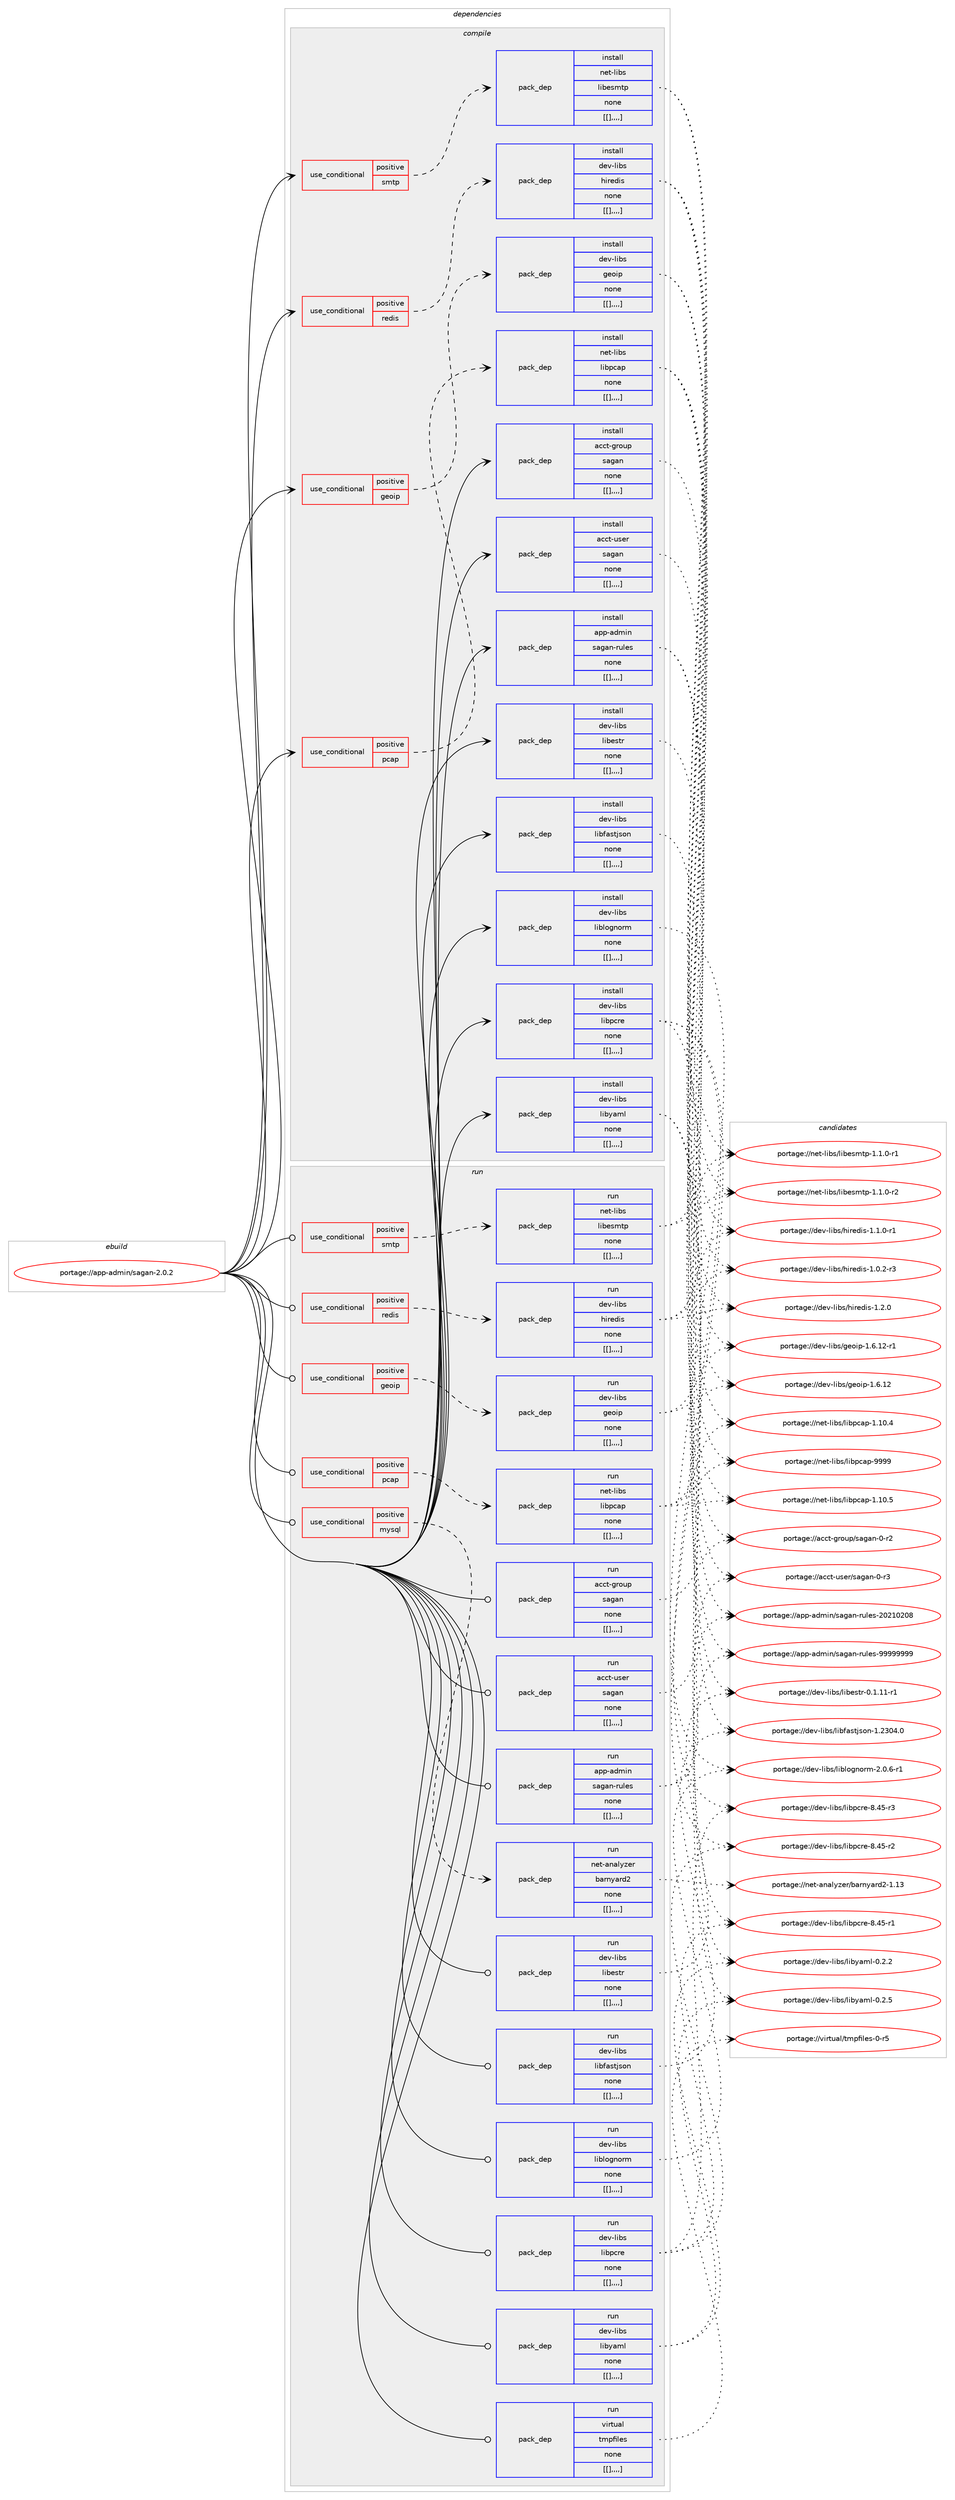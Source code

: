 digraph prolog {

# *************
# Graph options
# *************

newrank=true;
concentrate=true;
compound=true;
graph [rankdir=LR,fontname=Helvetica,fontsize=10,ranksep=1.5];#, ranksep=2.5, nodesep=0.2];
edge  [arrowhead=vee];
node  [fontname=Helvetica,fontsize=10];

# **********
# The ebuild
# **********

subgraph cluster_leftcol {
color=gray;
label=<<i>ebuild</i>>;
id [label="portage://app-admin/sagan-2.0.2", color=red, width=4, href="../app-admin/sagan-2.0.2.svg"];
}

# ****************
# The dependencies
# ****************

subgraph cluster_midcol {
color=gray;
label=<<i>dependencies</i>>;
subgraph cluster_compile {
fillcolor="#eeeeee";
style=filled;
label=<<i>compile</i>>;
subgraph cond1257 {
dependency4890 [label=<<TABLE BORDER="0" CELLBORDER="1" CELLSPACING="0" CELLPADDING="4"><TR><TD ROWSPAN="3" CELLPADDING="10">use_conditional</TD></TR><TR><TD>positive</TD></TR><TR><TD>geoip</TD></TR></TABLE>>, shape=none, color=red];
subgraph pack3614 {
dependency4891 [label=<<TABLE BORDER="0" CELLBORDER="1" CELLSPACING="0" CELLPADDING="4" WIDTH="220"><TR><TD ROWSPAN="6" CELLPADDING="30">pack_dep</TD></TR><TR><TD WIDTH="110">install</TD></TR><TR><TD>dev-libs</TD></TR><TR><TD>geoip</TD></TR><TR><TD>none</TD></TR><TR><TD>[[],,,,]</TD></TR></TABLE>>, shape=none, color=blue];
}
dependency4890:e -> dependency4891:w [weight=20,style="dashed",arrowhead="vee"];
}
id:e -> dependency4890:w [weight=20,style="solid",arrowhead="vee"];
subgraph cond1258 {
dependency4892 [label=<<TABLE BORDER="0" CELLBORDER="1" CELLSPACING="0" CELLPADDING="4"><TR><TD ROWSPAN="3" CELLPADDING="10">use_conditional</TD></TR><TR><TD>positive</TD></TR><TR><TD>pcap</TD></TR></TABLE>>, shape=none, color=red];
subgraph pack3615 {
dependency4893 [label=<<TABLE BORDER="0" CELLBORDER="1" CELLSPACING="0" CELLPADDING="4" WIDTH="220"><TR><TD ROWSPAN="6" CELLPADDING="30">pack_dep</TD></TR><TR><TD WIDTH="110">install</TD></TR><TR><TD>net-libs</TD></TR><TR><TD>libpcap</TD></TR><TR><TD>none</TD></TR><TR><TD>[[],,,,]</TD></TR></TABLE>>, shape=none, color=blue];
}
dependency4892:e -> dependency4893:w [weight=20,style="dashed",arrowhead="vee"];
}
id:e -> dependency4892:w [weight=20,style="solid",arrowhead="vee"];
subgraph cond1259 {
dependency4894 [label=<<TABLE BORDER="0" CELLBORDER="1" CELLSPACING="0" CELLPADDING="4"><TR><TD ROWSPAN="3" CELLPADDING="10">use_conditional</TD></TR><TR><TD>positive</TD></TR><TR><TD>redis</TD></TR></TABLE>>, shape=none, color=red];
subgraph pack3616 {
dependency4895 [label=<<TABLE BORDER="0" CELLBORDER="1" CELLSPACING="0" CELLPADDING="4" WIDTH="220"><TR><TD ROWSPAN="6" CELLPADDING="30">pack_dep</TD></TR><TR><TD WIDTH="110">install</TD></TR><TR><TD>dev-libs</TD></TR><TR><TD>hiredis</TD></TR><TR><TD>none</TD></TR><TR><TD>[[],,,,]</TD></TR></TABLE>>, shape=none, color=blue];
}
dependency4894:e -> dependency4895:w [weight=20,style="dashed",arrowhead="vee"];
}
id:e -> dependency4894:w [weight=20,style="solid",arrowhead="vee"];
subgraph cond1260 {
dependency4896 [label=<<TABLE BORDER="0" CELLBORDER="1" CELLSPACING="0" CELLPADDING="4"><TR><TD ROWSPAN="3" CELLPADDING="10">use_conditional</TD></TR><TR><TD>positive</TD></TR><TR><TD>smtp</TD></TR></TABLE>>, shape=none, color=red];
subgraph pack3617 {
dependency4897 [label=<<TABLE BORDER="0" CELLBORDER="1" CELLSPACING="0" CELLPADDING="4" WIDTH="220"><TR><TD ROWSPAN="6" CELLPADDING="30">pack_dep</TD></TR><TR><TD WIDTH="110">install</TD></TR><TR><TD>net-libs</TD></TR><TR><TD>libesmtp</TD></TR><TR><TD>none</TD></TR><TR><TD>[[],,,,]</TD></TR></TABLE>>, shape=none, color=blue];
}
dependency4896:e -> dependency4897:w [weight=20,style="dashed",arrowhead="vee"];
}
id:e -> dependency4896:w [weight=20,style="solid",arrowhead="vee"];
subgraph pack3618 {
dependency4898 [label=<<TABLE BORDER="0" CELLBORDER="1" CELLSPACING="0" CELLPADDING="4" WIDTH="220"><TR><TD ROWSPAN="6" CELLPADDING="30">pack_dep</TD></TR><TR><TD WIDTH="110">install</TD></TR><TR><TD>acct-group</TD></TR><TR><TD>sagan</TD></TR><TR><TD>none</TD></TR><TR><TD>[[],,,,]</TD></TR></TABLE>>, shape=none, color=blue];
}
id:e -> dependency4898:w [weight=20,style="solid",arrowhead="vee"];
subgraph pack3619 {
dependency4899 [label=<<TABLE BORDER="0" CELLBORDER="1" CELLSPACING="0" CELLPADDING="4" WIDTH="220"><TR><TD ROWSPAN="6" CELLPADDING="30">pack_dep</TD></TR><TR><TD WIDTH="110">install</TD></TR><TR><TD>acct-user</TD></TR><TR><TD>sagan</TD></TR><TR><TD>none</TD></TR><TR><TD>[[],,,,]</TD></TR></TABLE>>, shape=none, color=blue];
}
id:e -> dependency4899:w [weight=20,style="solid",arrowhead="vee"];
subgraph pack3620 {
dependency4900 [label=<<TABLE BORDER="0" CELLBORDER="1" CELLSPACING="0" CELLPADDING="4" WIDTH="220"><TR><TD ROWSPAN="6" CELLPADDING="30">pack_dep</TD></TR><TR><TD WIDTH="110">install</TD></TR><TR><TD>app-admin</TD></TR><TR><TD>sagan-rules</TD></TR><TR><TD>none</TD></TR><TR><TD>[[],,,,]</TD></TR></TABLE>>, shape=none, color=blue];
}
id:e -> dependency4900:w [weight=20,style="solid",arrowhead="vee"];
subgraph pack3621 {
dependency4901 [label=<<TABLE BORDER="0" CELLBORDER="1" CELLSPACING="0" CELLPADDING="4" WIDTH="220"><TR><TD ROWSPAN="6" CELLPADDING="30">pack_dep</TD></TR><TR><TD WIDTH="110">install</TD></TR><TR><TD>dev-libs</TD></TR><TR><TD>libestr</TD></TR><TR><TD>none</TD></TR><TR><TD>[[],,,,]</TD></TR></TABLE>>, shape=none, color=blue];
}
id:e -> dependency4901:w [weight=20,style="solid",arrowhead="vee"];
subgraph pack3622 {
dependency4902 [label=<<TABLE BORDER="0" CELLBORDER="1" CELLSPACING="0" CELLPADDING="4" WIDTH="220"><TR><TD ROWSPAN="6" CELLPADDING="30">pack_dep</TD></TR><TR><TD WIDTH="110">install</TD></TR><TR><TD>dev-libs</TD></TR><TR><TD>libfastjson</TD></TR><TR><TD>none</TD></TR><TR><TD>[[],,,,]</TD></TR></TABLE>>, shape=none, color=blue];
}
id:e -> dependency4902:w [weight=20,style="solid",arrowhead="vee"];
subgraph pack3623 {
dependency4903 [label=<<TABLE BORDER="0" CELLBORDER="1" CELLSPACING="0" CELLPADDING="4" WIDTH="220"><TR><TD ROWSPAN="6" CELLPADDING="30">pack_dep</TD></TR><TR><TD WIDTH="110">install</TD></TR><TR><TD>dev-libs</TD></TR><TR><TD>liblognorm</TD></TR><TR><TD>none</TD></TR><TR><TD>[[],,,,]</TD></TR></TABLE>>, shape=none, color=blue];
}
id:e -> dependency4903:w [weight=20,style="solid",arrowhead="vee"];
subgraph pack3624 {
dependency4904 [label=<<TABLE BORDER="0" CELLBORDER="1" CELLSPACING="0" CELLPADDING="4" WIDTH="220"><TR><TD ROWSPAN="6" CELLPADDING="30">pack_dep</TD></TR><TR><TD WIDTH="110">install</TD></TR><TR><TD>dev-libs</TD></TR><TR><TD>libpcre</TD></TR><TR><TD>none</TD></TR><TR><TD>[[],,,,]</TD></TR></TABLE>>, shape=none, color=blue];
}
id:e -> dependency4904:w [weight=20,style="solid",arrowhead="vee"];
subgraph pack3625 {
dependency4905 [label=<<TABLE BORDER="0" CELLBORDER="1" CELLSPACING="0" CELLPADDING="4" WIDTH="220"><TR><TD ROWSPAN="6" CELLPADDING="30">pack_dep</TD></TR><TR><TD WIDTH="110">install</TD></TR><TR><TD>dev-libs</TD></TR><TR><TD>libyaml</TD></TR><TR><TD>none</TD></TR><TR><TD>[[],,,,]</TD></TR></TABLE>>, shape=none, color=blue];
}
id:e -> dependency4905:w [weight=20,style="solid",arrowhead="vee"];
}
subgraph cluster_compileandrun {
fillcolor="#eeeeee";
style=filled;
label=<<i>compile and run</i>>;
}
subgraph cluster_run {
fillcolor="#eeeeee";
style=filled;
label=<<i>run</i>>;
subgraph cond1261 {
dependency4906 [label=<<TABLE BORDER="0" CELLBORDER="1" CELLSPACING="0" CELLPADDING="4"><TR><TD ROWSPAN="3" CELLPADDING="10">use_conditional</TD></TR><TR><TD>positive</TD></TR><TR><TD>geoip</TD></TR></TABLE>>, shape=none, color=red];
subgraph pack3626 {
dependency4907 [label=<<TABLE BORDER="0" CELLBORDER="1" CELLSPACING="0" CELLPADDING="4" WIDTH="220"><TR><TD ROWSPAN="6" CELLPADDING="30">pack_dep</TD></TR><TR><TD WIDTH="110">run</TD></TR><TR><TD>dev-libs</TD></TR><TR><TD>geoip</TD></TR><TR><TD>none</TD></TR><TR><TD>[[],,,,]</TD></TR></TABLE>>, shape=none, color=blue];
}
dependency4906:e -> dependency4907:w [weight=20,style="dashed",arrowhead="vee"];
}
id:e -> dependency4906:w [weight=20,style="solid",arrowhead="odot"];
subgraph cond1262 {
dependency4908 [label=<<TABLE BORDER="0" CELLBORDER="1" CELLSPACING="0" CELLPADDING="4"><TR><TD ROWSPAN="3" CELLPADDING="10">use_conditional</TD></TR><TR><TD>positive</TD></TR><TR><TD>mysql</TD></TR></TABLE>>, shape=none, color=red];
subgraph pack3627 {
dependency4909 [label=<<TABLE BORDER="0" CELLBORDER="1" CELLSPACING="0" CELLPADDING="4" WIDTH="220"><TR><TD ROWSPAN="6" CELLPADDING="30">pack_dep</TD></TR><TR><TD WIDTH="110">run</TD></TR><TR><TD>net-analyzer</TD></TR><TR><TD>barnyard2</TD></TR><TR><TD>none</TD></TR><TR><TD>[[],,,,]</TD></TR></TABLE>>, shape=none, color=blue];
}
dependency4908:e -> dependency4909:w [weight=20,style="dashed",arrowhead="vee"];
}
id:e -> dependency4908:w [weight=20,style="solid",arrowhead="odot"];
subgraph cond1263 {
dependency4910 [label=<<TABLE BORDER="0" CELLBORDER="1" CELLSPACING="0" CELLPADDING="4"><TR><TD ROWSPAN="3" CELLPADDING="10">use_conditional</TD></TR><TR><TD>positive</TD></TR><TR><TD>pcap</TD></TR></TABLE>>, shape=none, color=red];
subgraph pack3628 {
dependency4911 [label=<<TABLE BORDER="0" CELLBORDER="1" CELLSPACING="0" CELLPADDING="4" WIDTH="220"><TR><TD ROWSPAN="6" CELLPADDING="30">pack_dep</TD></TR><TR><TD WIDTH="110">run</TD></TR><TR><TD>net-libs</TD></TR><TR><TD>libpcap</TD></TR><TR><TD>none</TD></TR><TR><TD>[[],,,,]</TD></TR></TABLE>>, shape=none, color=blue];
}
dependency4910:e -> dependency4911:w [weight=20,style="dashed",arrowhead="vee"];
}
id:e -> dependency4910:w [weight=20,style="solid",arrowhead="odot"];
subgraph cond1264 {
dependency4912 [label=<<TABLE BORDER="0" CELLBORDER="1" CELLSPACING="0" CELLPADDING="4"><TR><TD ROWSPAN="3" CELLPADDING="10">use_conditional</TD></TR><TR><TD>positive</TD></TR><TR><TD>redis</TD></TR></TABLE>>, shape=none, color=red];
subgraph pack3629 {
dependency4913 [label=<<TABLE BORDER="0" CELLBORDER="1" CELLSPACING="0" CELLPADDING="4" WIDTH="220"><TR><TD ROWSPAN="6" CELLPADDING="30">pack_dep</TD></TR><TR><TD WIDTH="110">run</TD></TR><TR><TD>dev-libs</TD></TR><TR><TD>hiredis</TD></TR><TR><TD>none</TD></TR><TR><TD>[[],,,,]</TD></TR></TABLE>>, shape=none, color=blue];
}
dependency4912:e -> dependency4913:w [weight=20,style="dashed",arrowhead="vee"];
}
id:e -> dependency4912:w [weight=20,style="solid",arrowhead="odot"];
subgraph cond1265 {
dependency4914 [label=<<TABLE BORDER="0" CELLBORDER="1" CELLSPACING="0" CELLPADDING="4"><TR><TD ROWSPAN="3" CELLPADDING="10">use_conditional</TD></TR><TR><TD>positive</TD></TR><TR><TD>smtp</TD></TR></TABLE>>, shape=none, color=red];
subgraph pack3630 {
dependency4915 [label=<<TABLE BORDER="0" CELLBORDER="1" CELLSPACING="0" CELLPADDING="4" WIDTH="220"><TR><TD ROWSPAN="6" CELLPADDING="30">pack_dep</TD></TR><TR><TD WIDTH="110">run</TD></TR><TR><TD>net-libs</TD></TR><TR><TD>libesmtp</TD></TR><TR><TD>none</TD></TR><TR><TD>[[],,,,]</TD></TR></TABLE>>, shape=none, color=blue];
}
dependency4914:e -> dependency4915:w [weight=20,style="dashed",arrowhead="vee"];
}
id:e -> dependency4914:w [weight=20,style="solid",arrowhead="odot"];
subgraph pack3631 {
dependency4916 [label=<<TABLE BORDER="0" CELLBORDER="1" CELLSPACING="0" CELLPADDING="4" WIDTH="220"><TR><TD ROWSPAN="6" CELLPADDING="30">pack_dep</TD></TR><TR><TD WIDTH="110">run</TD></TR><TR><TD>acct-group</TD></TR><TR><TD>sagan</TD></TR><TR><TD>none</TD></TR><TR><TD>[[],,,,]</TD></TR></TABLE>>, shape=none, color=blue];
}
id:e -> dependency4916:w [weight=20,style="solid",arrowhead="odot"];
subgraph pack3632 {
dependency4917 [label=<<TABLE BORDER="0" CELLBORDER="1" CELLSPACING="0" CELLPADDING="4" WIDTH="220"><TR><TD ROWSPAN="6" CELLPADDING="30">pack_dep</TD></TR><TR><TD WIDTH="110">run</TD></TR><TR><TD>acct-user</TD></TR><TR><TD>sagan</TD></TR><TR><TD>none</TD></TR><TR><TD>[[],,,,]</TD></TR></TABLE>>, shape=none, color=blue];
}
id:e -> dependency4917:w [weight=20,style="solid",arrowhead="odot"];
subgraph pack3633 {
dependency4918 [label=<<TABLE BORDER="0" CELLBORDER="1" CELLSPACING="0" CELLPADDING="4" WIDTH="220"><TR><TD ROWSPAN="6" CELLPADDING="30">pack_dep</TD></TR><TR><TD WIDTH="110">run</TD></TR><TR><TD>app-admin</TD></TR><TR><TD>sagan-rules</TD></TR><TR><TD>none</TD></TR><TR><TD>[[],,,,]</TD></TR></TABLE>>, shape=none, color=blue];
}
id:e -> dependency4918:w [weight=20,style="solid",arrowhead="odot"];
subgraph pack3634 {
dependency4919 [label=<<TABLE BORDER="0" CELLBORDER="1" CELLSPACING="0" CELLPADDING="4" WIDTH="220"><TR><TD ROWSPAN="6" CELLPADDING="30">pack_dep</TD></TR><TR><TD WIDTH="110">run</TD></TR><TR><TD>dev-libs</TD></TR><TR><TD>libestr</TD></TR><TR><TD>none</TD></TR><TR><TD>[[],,,,]</TD></TR></TABLE>>, shape=none, color=blue];
}
id:e -> dependency4919:w [weight=20,style="solid",arrowhead="odot"];
subgraph pack3635 {
dependency4920 [label=<<TABLE BORDER="0" CELLBORDER="1" CELLSPACING="0" CELLPADDING="4" WIDTH="220"><TR><TD ROWSPAN="6" CELLPADDING="30">pack_dep</TD></TR><TR><TD WIDTH="110">run</TD></TR><TR><TD>dev-libs</TD></TR><TR><TD>libfastjson</TD></TR><TR><TD>none</TD></TR><TR><TD>[[],,,,]</TD></TR></TABLE>>, shape=none, color=blue];
}
id:e -> dependency4920:w [weight=20,style="solid",arrowhead="odot"];
subgraph pack3636 {
dependency4921 [label=<<TABLE BORDER="0" CELLBORDER="1" CELLSPACING="0" CELLPADDING="4" WIDTH="220"><TR><TD ROWSPAN="6" CELLPADDING="30">pack_dep</TD></TR><TR><TD WIDTH="110">run</TD></TR><TR><TD>dev-libs</TD></TR><TR><TD>liblognorm</TD></TR><TR><TD>none</TD></TR><TR><TD>[[],,,,]</TD></TR></TABLE>>, shape=none, color=blue];
}
id:e -> dependency4921:w [weight=20,style="solid",arrowhead="odot"];
subgraph pack3637 {
dependency4922 [label=<<TABLE BORDER="0" CELLBORDER="1" CELLSPACING="0" CELLPADDING="4" WIDTH="220"><TR><TD ROWSPAN="6" CELLPADDING="30">pack_dep</TD></TR><TR><TD WIDTH="110">run</TD></TR><TR><TD>dev-libs</TD></TR><TR><TD>libpcre</TD></TR><TR><TD>none</TD></TR><TR><TD>[[],,,,]</TD></TR></TABLE>>, shape=none, color=blue];
}
id:e -> dependency4922:w [weight=20,style="solid",arrowhead="odot"];
subgraph pack3638 {
dependency4923 [label=<<TABLE BORDER="0" CELLBORDER="1" CELLSPACING="0" CELLPADDING="4" WIDTH="220"><TR><TD ROWSPAN="6" CELLPADDING="30">pack_dep</TD></TR><TR><TD WIDTH="110">run</TD></TR><TR><TD>dev-libs</TD></TR><TR><TD>libyaml</TD></TR><TR><TD>none</TD></TR><TR><TD>[[],,,,]</TD></TR></TABLE>>, shape=none, color=blue];
}
id:e -> dependency4923:w [weight=20,style="solid",arrowhead="odot"];
subgraph pack3639 {
dependency4924 [label=<<TABLE BORDER="0" CELLBORDER="1" CELLSPACING="0" CELLPADDING="4" WIDTH="220"><TR><TD ROWSPAN="6" CELLPADDING="30">pack_dep</TD></TR><TR><TD WIDTH="110">run</TD></TR><TR><TD>virtual</TD></TR><TR><TD>tmpfiles</TD></TR><TR><TD>none</TD></TR><TR><TD>[[],,,,]</TD></TR></TABLE>>, shape=none, color=blue];
}
id:e -> dependency4924:w [weight=20,style="solid",arrowhead="odot"];
}
}

# **************
# The candidates
# **************

subgraph cluster_choices {
rank=same;
color=gray;
label=<<i>candidates</i>>;

subgraph choice3614 {
color=black;
nodesep=1;
choice100101118451081059811547103101111105112454946544649504511449 [label="portage://dev-libs/geoip-1.6.12-r1", color=red, width=4,href="../dev-libs/geoip-1.6.12-r1.svg"];
choice10010111845108105981154710310111110511245494654464950 [label="portage://dev-libs/geoip-1.6.12", color=red, width=4,href="../dev-libs/geoip-1.6.12.svg"];
dependency4891:e -> choice100101118451081059811547103101111105112454946544649504511449:w [style=dotted,weight="100"];
dependency4891:e -> choice10010111845108105981154710310111110511245494654464950:w [style=dotted,weight="100"];
}
subgraph choice3615 {
color=black;
nodesep=1;
choice1101011164510810598115471081059811299971124557575757 [label="portage://net-libs/libpcap-9999", color=red, width=4,href="../net-libs/libpcap-9999.svg"];
choice11010111645108105981154710810598112999711245494649484653 [label="portage://net-libs/libpcap-1.10.5", color=red, width=4,href="../net-libs/libpcap-1.10.5.svg"];
choice11010111645108105981154710810598112999711245494649484652 [label="portage://net-libs/libpcap-1.10.4", color=red, width=4,href="../net-libs/libpcap-1.10.4.svg"];
dependency4893:e -> choice1101011164510810598115471081059811299971124557575757:w [style=dotted,weight="100"];
dependency4893:e -> choice11010111645108105981154710810598112999711245494649484653:w [style=dotted,weight="100"];
dependency4893:e -> choice11010111645108105981154710810598112999711245494649484652:w [style=dotted,weight="100"];
}
subgraph choice3616 {
color=black;
nodesep=1;
choice100101118451081059811547104105114101100105115454946504648 [label="portage://dev-libs/hiredis-1.2.0", color=red, width=4,href="../dev-libs/hiredis-1.2.0.svg"];
choice1001011184510810598115471041051141011001051154549464946484511449 [label="portage://dev-libs/hiredis-1.1.0-r1", color=red, width=4,href="../dev-libs/hiredis-1.1.0-r1.svg"];
choice1001011184510810598115471041051141011001051154549464846504511451 [label="portage://dev-libs/hiredis-1.0.2-r3", color=red, width=4,href="../dev-libs/hiredis-1.0.2-r3.svg"];
dependency4895:e -> choice100101118451081059811547104105114101100105115454946504648:w [style=dotted,weight="100"];
dependency4895:e -> choice1001011184510810598115471041051141011001051154549464946484511449:w [style=dotted,weight="100"];
dependency4895:e -> choice1001011184510810598115471041051141011001051154549464846504511451:w [style=dotted,weight="100"];
}
subgraph choice3617 {
color=black;
nodesep=1;
choice110101116451081059811547108105981011151091161124549464946484511450 [label="portage://net-libs/libesmtp-1.1.0-r2", color=red, width=4,href="../net-libs/libesmtp-1.1.0-r2.svg"];
choice110101116451081059811547108105981011151091161124549464946484511449 [label="portage://net-libs/libesmtp-1.1.0-r1", color=red, width=4,href="../net-libs/libesmtp-1.1.0-r1.svg"];
dependency4897:e -> choice110101116451081059811547108105981011151091161124549464946484511450:w [style=dotted,weight="100"];
dependency4897:e -> choice110101116451081059811547108105981011151091161124549464946484511449:w [style=dotted,weight="100"];
}
subgraph choice3618 {
color=black;
nodesep=1;
choice9799991164510311411111711247115971039711045484511450 [label="portage://acct-group/sagan-0-r2", color=red, width=4,href="../acct-group/sagan-0-r2.svg"];
dependency4898:e -> choice9799991164510311411111711247115971039711045484511450:w [style=dotted,weight="100"];
}
subgraph choice3619 {
color=black;
nodesep=1;
choice9799991164511711510111447115971039711045484511451 [label="portage://acct-user/sagan-0-r3", color=red, width=4,href="../acct-user/sagan-0-r3.svg"];
dependency4899:e -> choice9799991164511711510111447115971039711045484511451:w [style=dotted,weight="100"];
}
subgraph choice3620 {
color=black;
nodesep=1;
choice97112112459710010910511047115971039711045114117108101115455757575757575757 [label="portage://app-admin/sagan-rules-99999999", color=red, width=4,href="../app-admin/sagan-rules-99999999.svg"];
choice97112112459710010910511047115971039711045114117108101115455048504948504856 [label="portage://app-admin/sagan-rules-20210208", color=red, width=4,href="../app-admin/sagan-rules-20210208.svg"];
dependency4900:e -> choice97112112459710010910511047115971039711045114117108101115455757575757575757:w [style=dotted,weight="100"];
dependency4900:e -> choice97112112459710010910511047115971039711045114117108101115455048504948504856:w [style=dotted,weight="100"];
}
subgraph choice3621 {
color=black;
nodesep=1;
choice10010111845108105981154710810598101115116114454846494649494511449 [label="portage://dev-libs/libestr-0.1.11-r1", color=red, width=4,href="../dev-libs/libestr-0.1.11-r1.svg"];
dependency4901:e -> choice10010111845108105981154710810598101115116114454846494649494511449:w [style=dotted,weight="100"];
}
subgraph choice3622 {
color=black;
nodesep=1;
choice1001011184510810598115471081059810297115116106115111110454946505148524648 [label="portage://dev-libs/libfastjson-1.2304.0", color=red, width=4,href="../dev-libs/libfastjson-1.2304.0.svg"];
dependency4902:e -> choice1001011184510810598115471081059810297115116106115111110454946505148524648:w [style=dotted,weight="100"];
}
subgraph choice3623 {
color=black;
nodesep=1;
choice100101118451081059811547108105981081111031101111141094550464846544511449 [label="portage://dev-libs/liblognorm-2.0.6-r1", color=red, width=4,href="../dev-libs/liblognorm-2.0.6-r1.svg"];
dependency4903:e -> choice100101118451081059811547108105981081111031101111141094550464846544511449:w [style=dotted,weight="100"];
}
subgraph choice3624 {
color=black;
nodesep=1;
choice100101118451081059811547108105981129911410145564652534511451 [label="portage://dev-libs/libpcre-8.45-r3", color=red, width=4,href="../dev-libs/libpcre-8.45-r3.svg"];
choice100101118451081059811547108105981129911410145564652534511450 [label="portage://dev-libs/libpcre-8.45-r2", color=red, width=4,href="../dev-libs/libpcre-8.45-r2.svg"];
choice100101118451081059811547108105981129911410145564652534511449 [label="portage://dev-libs/libpcre-8.45-r1", color=red, width=4,href="../dev-libs/libpcre-8.45-r1.svg"];
dependency4904:e -> choice100101118451081059811547108105981129911410145564652534511451:w [style=dotted,weight="100"];
dependency4904:e -> choice100101118451081059811547108105981129911410145564652534511450:w [style=dotted,weight="100"];
dependency4904:e -> choice100101118451081059811547108105981129911410145564652534511449:w [style=dotted,weight="100"];
}
subgraph choice3625 {
color=black;
nodesep=1;
choice1001011184510810598115471081059812197109108454846504653 [label="portage://dev-libs/libyaml-0.2.5", color=red, width=4,href="../dev-libs/libyaml-0.2.5.svg"];
choice1001011184510810598115471081059812197109108454846504650 [label="portage://dev-libs/libyaml-0.2.2", color=red, width=4,href="../dev-libs/libyaml-0.2.2.svg"];
dependency4905:e -> choice1001011184510810598115471081059812197109108454846504653:w [style=dotted,weight="100"];
dependency4905:e -> choice1001011184510810598115471081059812197109108454846504650:w [style=dotted,weight="100"];
}
subgraph choice3626 {
color=black;
nodesep=1;
choice100101118451081059811547103101111105112454946544649504511449 [label="portage://dev-libs/geoip-1.6.12-r1", color=red, width=4,href="../dev-libs/geoip-1.6.12-r1.svg"];
choice10010111845108105981154710310111110511245494654464950 [label="portage://dev-libs/geoip-1.6.12", color=red, width=4,href="../dev-libs/geoip-1.6.12.svg"];
dependency4907:e -> choice100101118451081059811547103101111105112454946544649504511449:w [style=dotted,weight="100"];
dependency4907:e -> choice10010111845108105981154710310111110511245494654464950:w [style=dotted,weight="100"];
}
subgraph choice3627 {
color=black;
nodesep=1;
choice11010111645971109710812112210111447989711411012197114100504549464951 [label="portage://net-analyzer/barnyard2-1.13", color=red, width=4,href="../net-analyzer/barnyard2-1.13.svg"];
dependency4909:e -> choice11010111645971109710812112210111447989711411012197114100504549464951:w [style=dotted,weight="100"];
}
subgraph choice3628 {
color=black;
nodesep=1;
choice1101011164510810598115471081059811299971124557575757 [label="portage://net-libs/libpcap-9999", color=red, width=4,href="../net-libs/libpcap-9999.svg"];
choice11010111645108105981154710810598112999711245494649484653 [label="portage://net-libs/libpcap-1.10.5", color=red, width=4,href="../net-libs/libpcap-1.10.5.svg"];
choice11010111645108105981154710810598112999711245494649484652 [label="portage://net-libs/libpcap-1.10.4", color=red, width=4,href="../net-libs/libpcap-1.10.4.svg"];
dependency4911:e -> choice1101011164510810598115471081059811299971124557575757:w [style=dotted,weight="100"];
dependency4911:e -> choice11010111645108105981154710810598112999711245494649484653:w [style=dotted,weight="100"];
dependency4911:e -> choice11010111645108105981154710810598112999711245494649484652:w [style=dotted,weight="100"];
}
subgraph choice3629 {
color=black;
nodesep=1;
choice100101118451081059811547104105114101100105115454946504648 [label="portage://dev-libs/hiredis-1.2.0", color=red, width=4,href="../dev-libs/hiredis-1.2.0.svg"];
choice1001011184510810598115471041051141011001051154549464946484511449 [label="portage://dev-libs/hiredis-1.1.0-r1", color=red, width=4,href="../dev-libs/hiredis-1.1.0-r1.svg"];
choice1001011184510810598115471041051141011001051154549464846504511451 [label="portage://dev-libs/hiredis-1.0.2-r3", color=red, width=4,href="../dev-libs/hiredis-1.0.2-r3.svg"];
dependency4913:e -> choice100101118451081059811547104105114101100105115454946504648:w [style=dotted,weight="100"];
dependency4913:e -> choice1001011184510810598115471041051141011001051154549464946484511449:w [style=dotted,weight="100"];
dependency4913:e -> choice1001011184510810598115471041051141011001051154549464846504511451:w [style=dotted,weight="100"];
}
subgraph choice3630 {
color=black;
nodesep=1;
choice110101116451081059811547108105981011151091161124549464946484511450 [label="portage://net-libs/libesmtp-1.1.0-r2", color=red, width=4,href="../net-libs/libesmtp-1.1.0-r2.svg"];
choice110101116451081059811547108105981011151091161124549464946484511449 [label="portage://net-libs/libesmtp-1.1.0-r1", color=red, width=4,href="../net-libs/libesmtp-1.1.0-r1.svg"];
dependency4915:e -> choice110101116451081059811547108105981011151091161124549464946484511450:w [style=dotted,weight="100"];
dependency4915:e -> choice110101116451081059811547108105981011151091161124549464946484511449:w [style=dotted,weight="100"];
}
subgraph choice3631 {
color=black;
nodesep=1;
choice9799991164510311411111711247115971039711045484511450 [label="portage://acct-group/sagan-0-r2", color=red, width=4,href="../acct-group/sagan-0-r2.svg"];
dependency4916:e -> choice9799991164510311411111711247115971039711045484511450:w [style=dotted,weight="100"];
}
subgraph choice3632 {
color=black;
nodesep=1;
choice9799991164511711510111447115971039711045484511451 [label="portage://acct-user/sagan-0-r3", color=red, width=4,href="../acct-user/sagan-0-r3.svg"];
dependency4917:e -> choice9799991164511711510111447115971039711045484511451:w [style=dotted,weight="100"];
}
subgraph choice3633 {
color=black;
nodesep=1;
choice97112112459710010910511047115971039711045114117108101115455757575757575757 [label="portage://app-admin/sagan-rules-99999999", color=red, width=4,href="../app-admin/sagan-rules-99999999.svg"];
choice97112112459710010910511047115971039711045114117108101115455048504948504856 [label="portage://app-admin/sagan-rules-20210208", color=red, width=4,href="../app-admin/sagan-rules-20210208.svg"];
dependency4918:e -> choice97112112459710010910511047115971039711045114117108101115455757575757575757:w [style=dotted,weight="100"];
dependency4918:e -> choice97112112459710010910511047115971039711045114117108101115455048504948504856:w [style=dotted,weight="100"];
}
subgraph choice3634 {
color=black;
nodesep=1;
choice10010111845108105981154710810598101115116114454846494649494511449 [label="portage://dev-libs/libestr-0.1.11-r1", color=red, width=4,href="../dev-libs/libestr-0.1.11-r1.svg"];
dependency4919:e -> choice10010111845108105981154710810598101115116114454846494649494511449:w [style=dotted,weight="100"];
}
subgraph choice3635 {
color=black;
nodesep=1;
choice1001011184510810598115471081059810297115116106115111110454946505148524648 [label="portage://dev-libs/libfastjson-1.2304.0", color=red, width=4,href="../dev-libs/libfastjson-1.2304.0.svg"];
dependency4920:e -> choice1001011184510810598115471081059810297115116106115111110454946505148524648:w [style=dotted,weight="100"];
}
subgraph choice3636 {
color=black;
nodesep=1;
choice100101118451081059811547108105981081111031101111141094550464846544511449 [label="portage://dev-libs/liblognorm-2.0.6-r1", color=red, width=4,href="../dev-libs/liblognorm-2.0.6-r1.svg"];
dependency4921:e -> choice100101118451081059811547108105981081111031101111141094550464846544511449:w [style=dotted,weight="100"];
}
subgraph choice3637 {
color=black;
nodesep=1;
choice100101118451081059811547108105981129911410145564652534511451 [label="portage://dev-libs/libpcre-8.45-r3", color=red, width=4,href="../dev-libs/libpcre-8.45-r3.svg"];
choice100101118451081059811547108105981129911410145564652534511450 [label="portage://dev-libs/libpcre-8.45-r2", color=red, width=4,href="../dev-libs/libpcre-8.45-r2.svg"];
choice100101118451081059811547108105981129911410145564652534511449 [label="portage://dev-libs/libpcre-8.45-r1", color=red, width=4,href="../dev-libs/libpcre-8.45-r1.svg"];
dependency4922:e -> choice100101118451081059811547108105981129911410145564652534511451:w [style=dotted,weight="100"];
dependency4922:e -> choice100101118451081059811547108105981129911410145564652534511450:w [style=dotted,weight="100"];
dependency4922:e -> choice100101118451081059811547108105981129911410145564652534511449:w [style=dotted,weight="100"];
}
subgraph choice3638 {
color=black;
nodesep=1;
choice1001011184510810598115471081059812197109108454846504653 [label="portage://dev-libs/libyaml-0.2.5", color=red, width=4,href="../dev-libs/libyaml-0.2.5.svg"];
choice1001011184510810598115471081059812197109108454846504650 [label="portage://dev-libs/libyaml-0.2.2", color=red, width=4,href="../dev-libs/libyaml-0.2.2.svg"];
dependency4923:e -> choice1001011184510810598115471081059812197109108454846504653:w [style=dotted,weight="100"];
dependency4923:e -> choice1001011184510810598115471081059812197109108454846504650:w [style=dotted,weight="100"];
}
subgraph choice3639 {
color=black;
nodesep=1;
choice118105114116117971084711610911210210510810111545484511453 [label="portage://virtual/tmpfiles-0-r5", color=red, width=4,href="../virtual/tmpfiles-0-r5.svg"];
dependency4924:e -> choice118105114116117971084711610911210210510810111545484511453:w [style=dotted,weight="100"];
}
}

}
